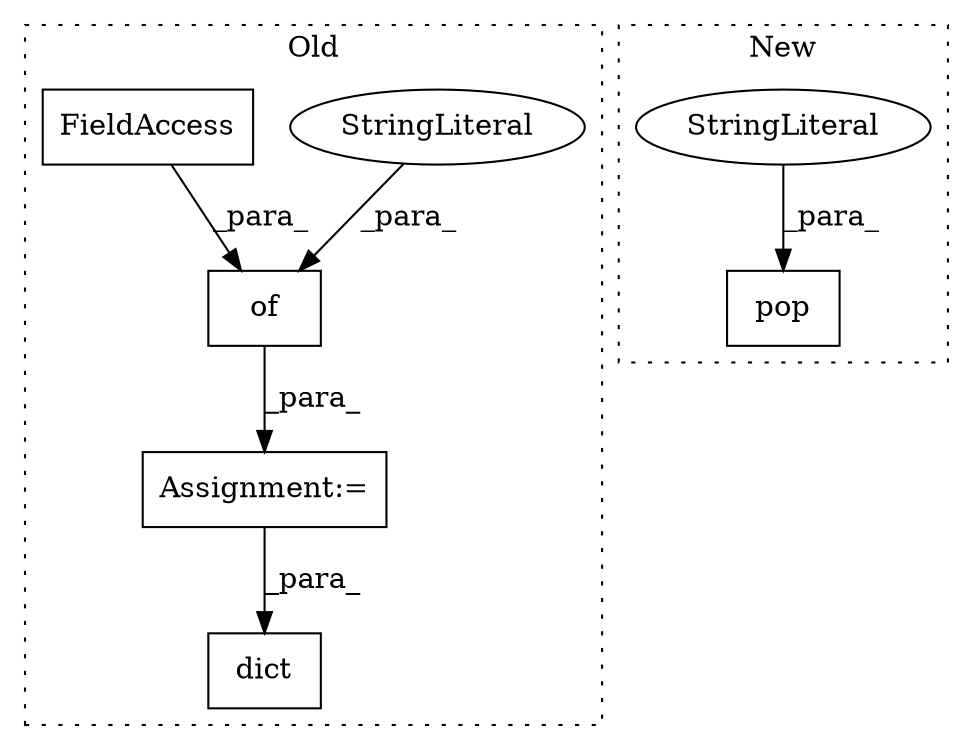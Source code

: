 digraph G {
subgraph cluster0 {
1 [label="dict" a="32" s="5843,5868" l="5,1" shape="box"];
4 [label="Assignment:=" a="7" s="5528" l="1" shape="box"];
5 [label="of" a="32" s="5533,5654" l="3,1" shape="box"];
6 [label="StringLiteral" a="45" s="5622" l="14" shape="ellipse"];
7 [label="FieldAccess" a="22" s="5609" l="12" shape="box"];
label = "Old";
style="dotted";
}
subgraph cluster1 {
2 [label="pop" a="32" s="5927,5942" l="4,1" shape="box"];
3 [label="StringLiteral" a="45" s="5931" l="11" shape="ellipse"];
label = "New";
style="dotted";
}
3 -> 2 [label="_para_"];
4 -> 1 [label="_para_"];
5 -> 4 [label="_para_"];
6 -> 5 [label="_para_"];
7 -> 5 [label="_para_"];
}